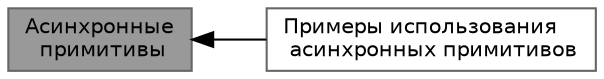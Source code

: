 digraph "Асинхронные примитивы"
{
 // LATEX_PDF_SIZE
  bgcolor="transparent";
  edge [fontname=Helvetica,fontsize=10,labelfontname=Helvetica,labelfontsize=10];
  node [fontname=Helvetica,fontsize=10,shape=box,height=0.2,width=0.4];
  rankdir=LR;
  Node1 [id="Node000001",label="Асинхронные\l примитивы",height=0.2,width=0.4,color="gray40", fillcolor="grey60", style="filled", fontcolor="black",tooltip="Event loop, Future, Promise для FunctionPipeline/Result."];
  Node2 [id="Node000002",label="Примеры использования\l асинхронных примитивов",height=0.2,width=0.4,color="grey40", fillcolor="white", style="filled",URL="$group___async_usage.html",tooltip=" "];
  Node1->Node2 [shape=plaintext, dir="back", style="solid"];
}
